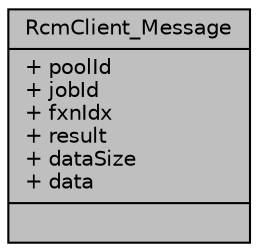 digraph "RcmClient_Message"
{
  edge [fontname="Helvetica",fontsize="10",labelfontname="Helvetica",labelfontsize="10"];
  node [fontname="Helvetica",fontsize="10",shape=record];
  Node1 [label="{RcmClient_Message\n|+ poolId\l+ jobId\l+ fxnIdx\l+ result\l+ dataSize\l+ data\l|}",height=0.2,width=0.4,color="black", fillcolor="grey75", style="filled", fontcolor="black"];
}
